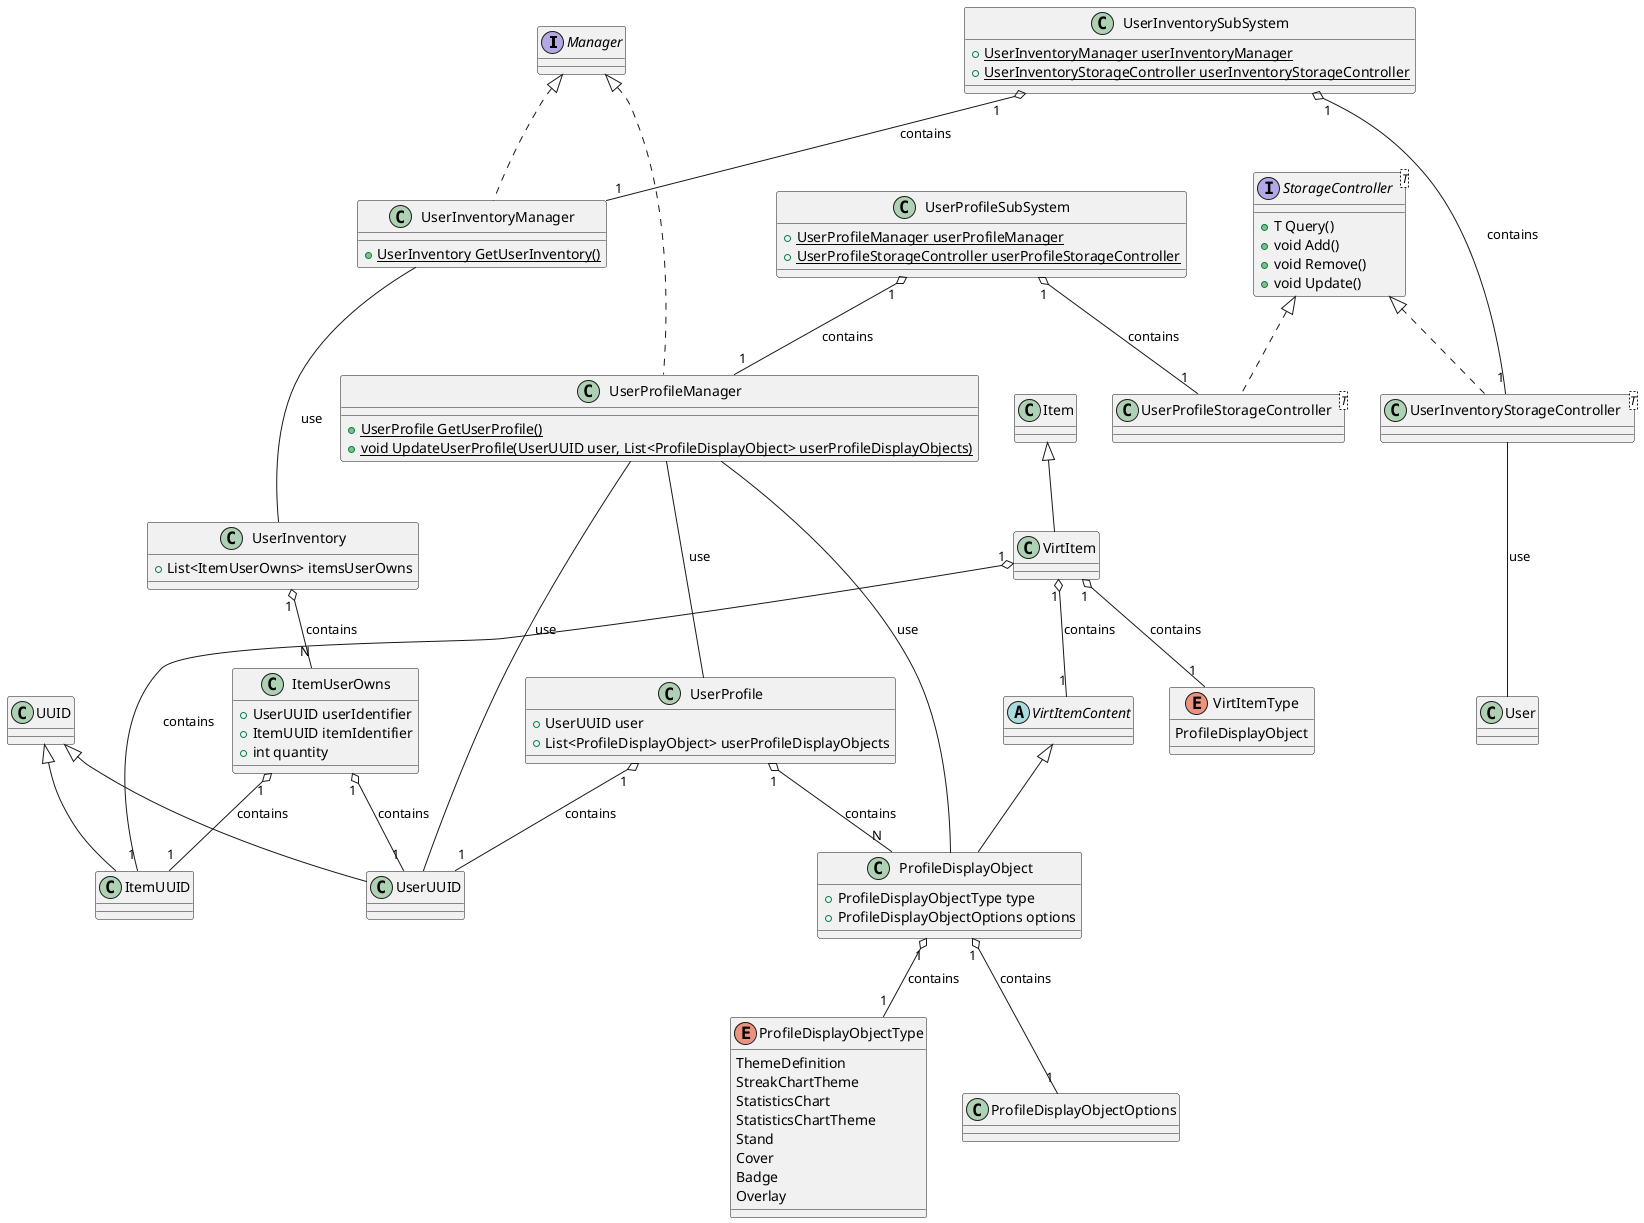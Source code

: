 @startuml
Interface Manager
Interface StorageController<T> {
    + T Query()
    + void Add()
    + void Remove()
    + void Update()
}
class UUID {}
class UserUUID extends UUID {}
class ItemUUID extends UUID {}

enum VirtItemType {
    ProfileDisplayObject
}

class VirtItem extends Item {}

VirtItem "1" o-- "1" ItemUUID : contains
VirtItem "1" o-- "1" VirtItemType : contains
VirtItem "1" o-- "1" VirtItemContent : contains

abstract class VirtItemContent {}

' UserInventory
class ItemUserOwns {
    + UserUUID userIdentifier
    + ItemUUID itemIdentifier
    + int quantity
}

ItemUserOwns "1" o-- "1" UserUUID : contains
ItemUserOwns "1" o-- "1" ItemUUID : contains

class UserInventory {
    + List<ItemUserOwns> itemsUserOwns
}

UserInventory "1" o-- "N" ItemUserOwns : contains

class UserInventoryManager implements Manager {
    + {static} UserInventory GetUserInventory()
}

UserInventoryManager --- UserInventory : use

class UserInventoryStorageController<T> implements StorageController {}
UserInventoryStorageController --- User : use

class UserInventorySubSystem {
    + {static} UserInventoryManager userInventoryManager
    + {static} UserInventoryStorageController userInventoryStorageController
}

UserInventorySubSystem "1" o-- "1" UserInventoryManager : contains
UserInventorySubSystem "1" o-- "1" UserInventoryStorageController : contains

' UserProfile
enum ProfileDisplayObjectType {
    ThemeDefinition
    StreakChartTheme
    StatisticsChart
    StatisticsChartTheme
    Stand
    Cover
    Badge
    Overlay
}

class ProfileDisplayObjectOptions {}

class ProfileDisplayObject extends VirtItemContent {
    + ProfileDisplayObjectType type
    + ProfileDisplayObjectOptions options
}

ProfileDisplayObject "1" o-- "1" ProfileDisplayObjectType : contains
ProfileDisplayObject "1" o-- "1" ProfileDisplayObjectOptions : contains

class UserProfile {
    + UserUUID user
    + List<ProfileDisplayObject> userProfileDisplayObjects
}

UserProfile "1" o-- "1" UserUUID : contains
UserProfile "1" o-- "N" ProfileDisplayObject : contains

class UserProfileManager implements Manager {
    + {static} UserProfile GetUserProfile()
    + {static} void UpdateUserProfile(UserUUID user, List<ProfileDisplayObject> userProfileDisplayObjects)
}
UserProfileManager --- UserUUID : use
UserProfileManager --- UserProfile : use
UserProfileManager --- ProfileDisplayObject : use

class UserProfileStorageController<T> implements StorageController {}

class UserProfileSubSystem {
    + {static} UserProfileManager userProfileManager
    + {static} UserProfileStorageController userProfileStorageController
}

UserProfileSubSystem "1" o-- "1" UserProfileManager : contains
UserProfileSubSystem "1" o-- "1" UserProfileStorageController : contains

@enduml
